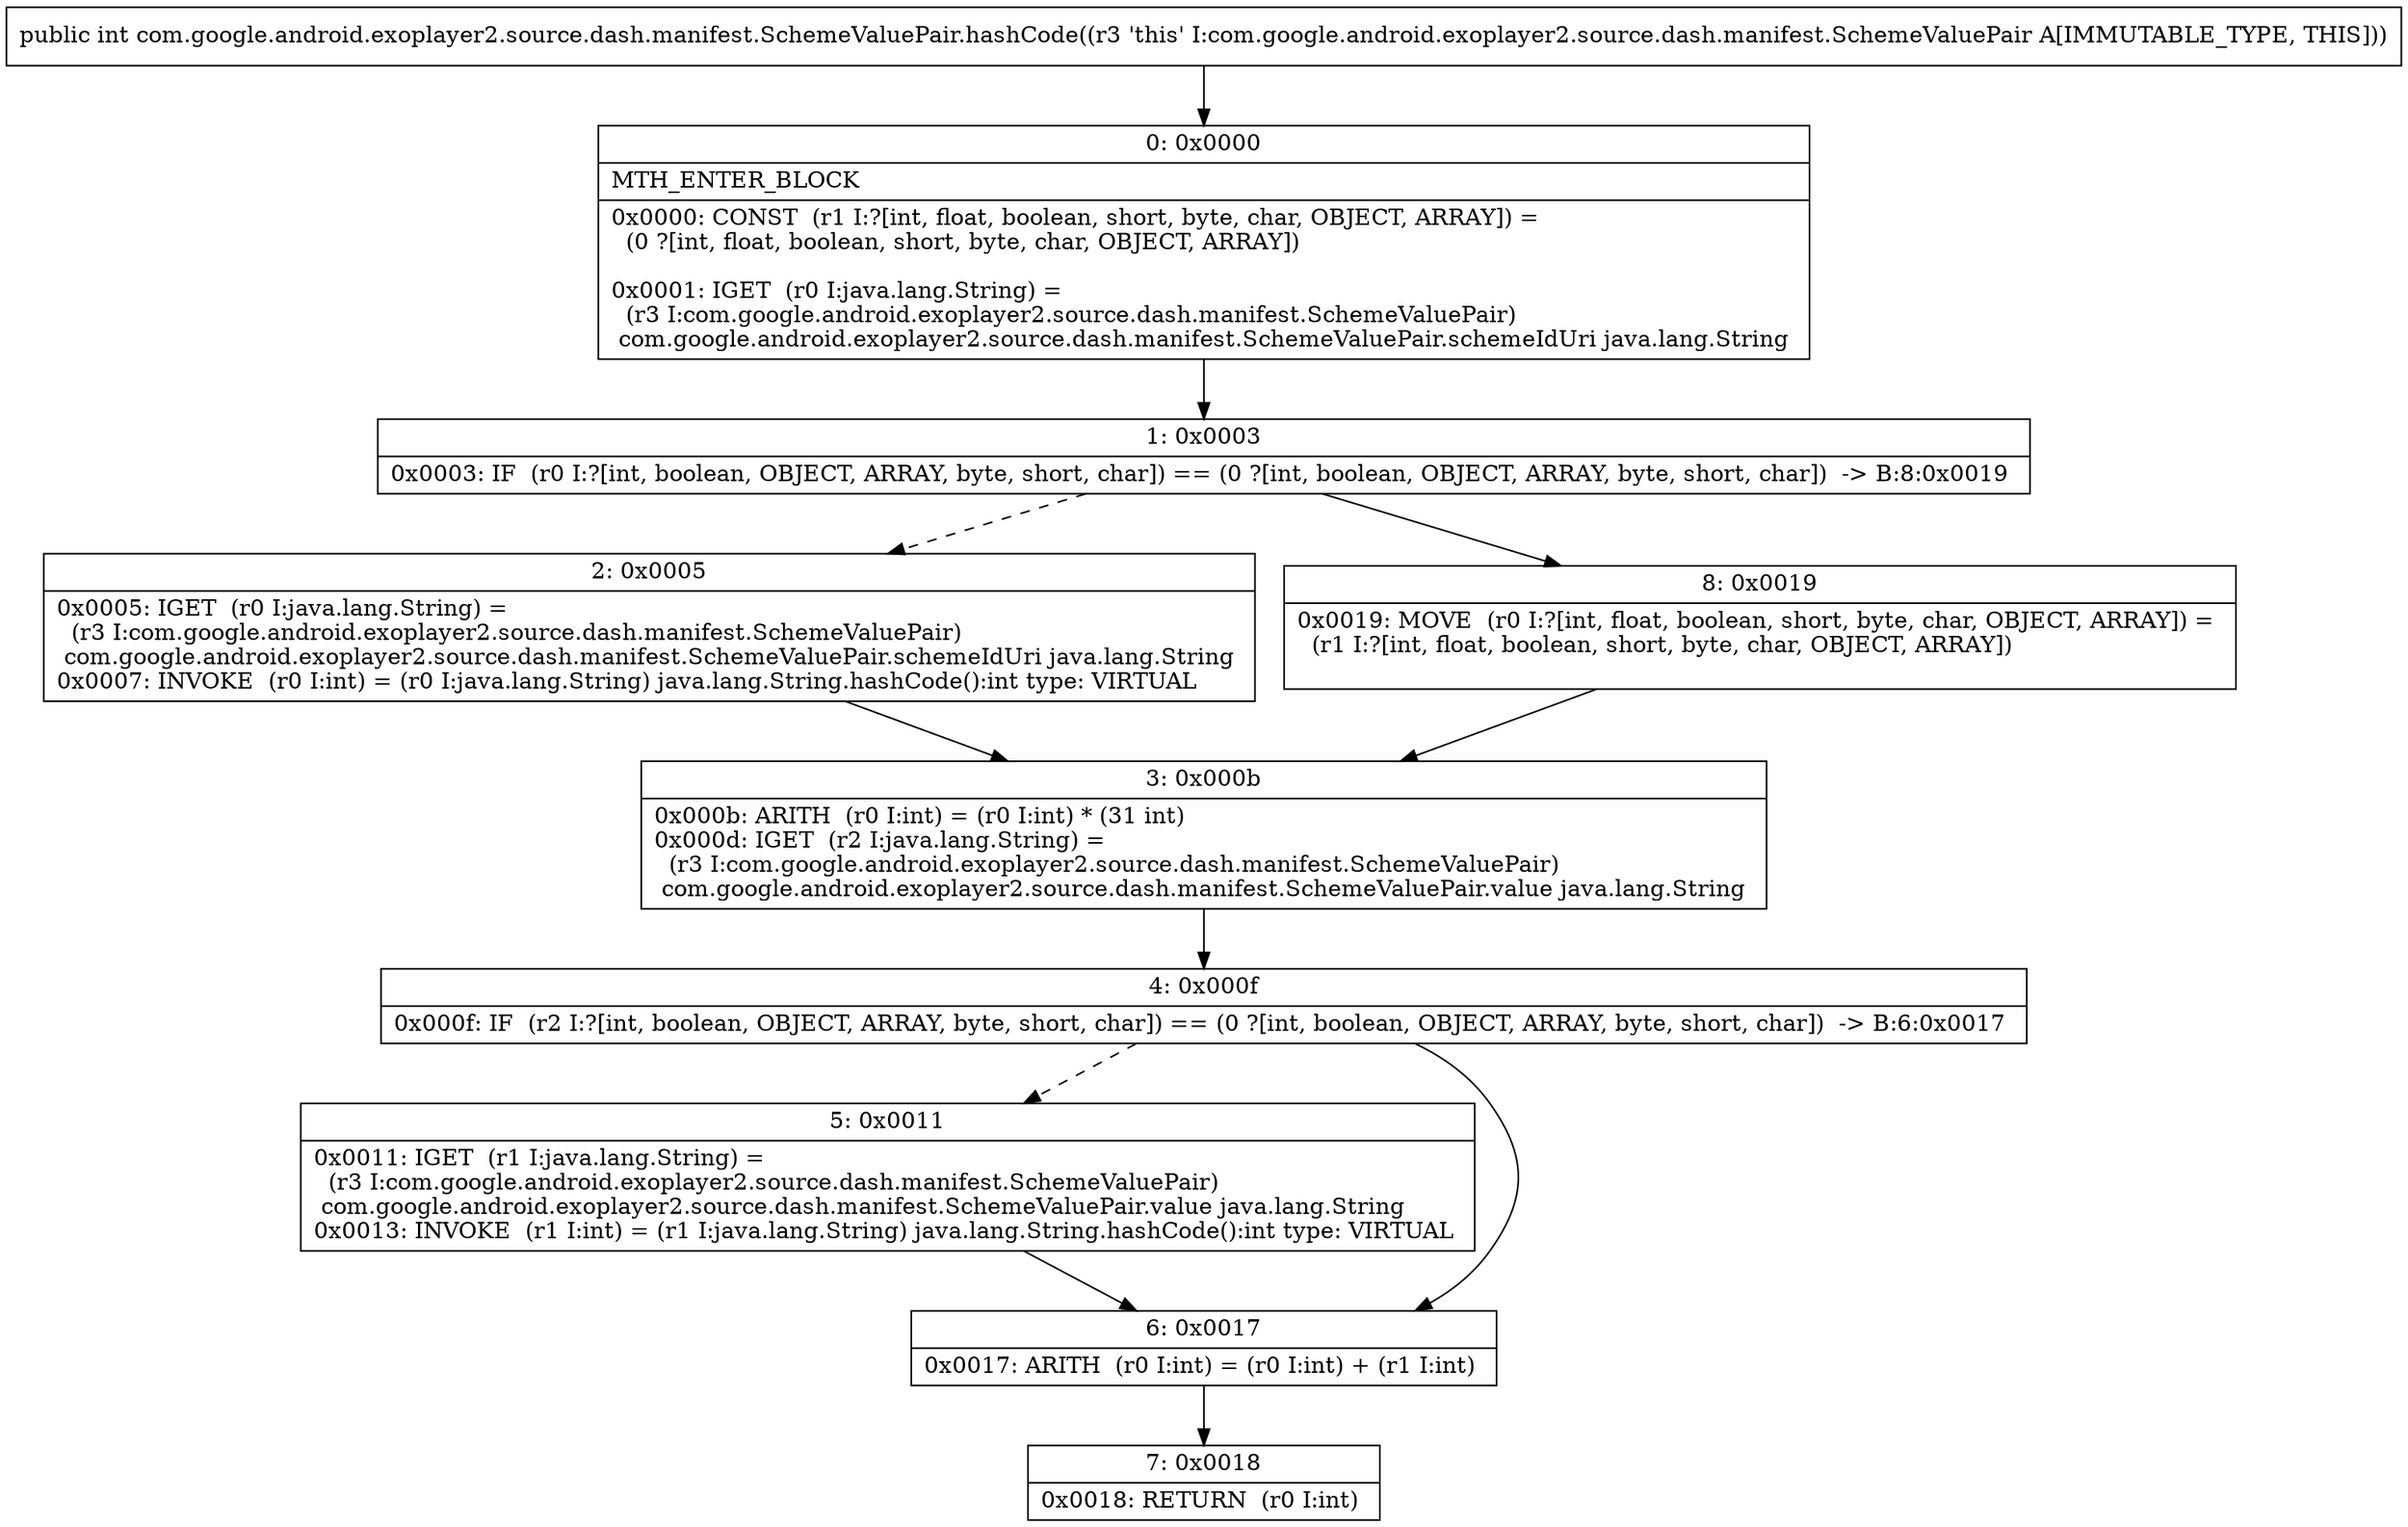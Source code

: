 digraph "CFG forcom.google.android.exoplayer2.source.dash.manifest.SchemeValuePair.hashCode()I" {
Node_0 [shape=record,label="{0\:\ 0x0000|MTH_ENTER_BLOCK\l|0x0000: CONST  (r1 I:?[int, float, boolean, short, byte, char, OBJECT, ARRAY]) = \l  (0 ?[int, float, boolean, short, byte, char, OBJECT, ARRAY])\l \l0x0001: IGET  (r0 I:java.lang.String) = \l  (r3 I:com.google.android.exoplayer2.source.dash.manifest.SchemeValuePair)\l com.google.android.exoplayer2.source.dash.manifest.SchemeValuePair.schemeIdUri java.lang.String \l}"];
Node_1 [shape=record,label="{1\:\ 0x0003|0x0003: IF  (r0 I:?[int, boolean, OBJECT, ARRAY, byte, short, char]) == (0 ?[int, boolean, OBJECT, ARRAY, byte, short, char])  \-\> B:8:0x0019 \l}"];
Node_2 [shape=record,label="{2\:\ 0x0005|0x0005: IGET  (r0 I:java.lang.String) = \l  (r3 I:com.google.android.exoplayer2.source.dash.manifest.SchemeValuePair)\l com.google.android.exoplayer2.source.dash.manifest.SchemeValuePair.schemeIdUri java.lang.String \l0x0007: INVOKE  (r0 I:int) = (r0 I:java.lang.String) java.lang.String.hashCode():int type: VIRTUAL \l}"];
Node_3 [shape=record,label="{3\:\ 0x000b|0x000b: ARITH  (r0 I:int) = (r0 I:int) * (31 int) \l0x000d: IGET  (r2 I:java.lang.String) = \l  (r3 I:com.google.android.exoplayer2.source.dash.manifest.SchemeValuePair)\l com.google.android.exoplayer2.source.dash.manifest.SchemeValuePair.value java.lang.String \l}"];
Node_4 [shape=record,label="{4\:\ 0x000f|0x000f: IF  (r2 I:?[int, boolean, OBJECT, ARRAY, byte, short, char]) == (0 ?[int, boolean, OBJECT, ARRAY, byte, short, char])  \-\> B:6:0x0017 \l}"];
Node_5 [shape=record,label="{5\:\ 0x0011|0x0011: IGET  (r1 I:java.lang.String) = \l  (r3 I:com.google.android.exoplayer2.source.dash.manifest.SchemeValuePair)\l com.google.android.exoplayer2.source.dash.manifest.SchemeValuePair.value java.lang.String \l0x0013: INVOKE  (r1 I:int) = (r1 I:java.lang.String) java.lang.String.hashCode():int type: VIRTUAL \l}"];
Node_6 [shape=record,label="{6\:\ 0x0017|0x0017: ARITH  (r0 I:int) = (r0 I:int) + (r1 I:int) \l}"];
Node_7 [shape=record,label="{7\:\ 0x0018|0x0018: RETURN  (r0 I:int) \l}"];
Node_8 [shape=record,label="{8\:\ 0x0019|0x0019: MOVE  (r0 I:?[int, float, boolean, short, byte, char, OBJECT, ARRAY]) = \l  (r1 I:?[int, float, boolean, short, byte, char, OBJECT, ARRAY])\l \l}"];
MethodNode[shape=record,label="{public int com.google.android.exoplayer2.source.dash.manifest.SchemeValuePair.hashCode((r3 'this' I:com.google.android.exoplayer2.source.dash.manifest.SchemeValuePair A[IMMUTABLE_TYPE, THIS])) }"];
MethodNode -> Node_0;
Node_0 -> Node_1;
Node_1 -> Node_2[style=dashed];
Node_1 -> Node_8;
Node_2 -> Node_3;
Node_3 -> Node_4;
Node_4 -> Node_5[style=dashed];
Node_4 -> Node_6;
Node_5 -> Node_6;
Node_6 -> Node_7;
Node_8 -> Node_3;
}

